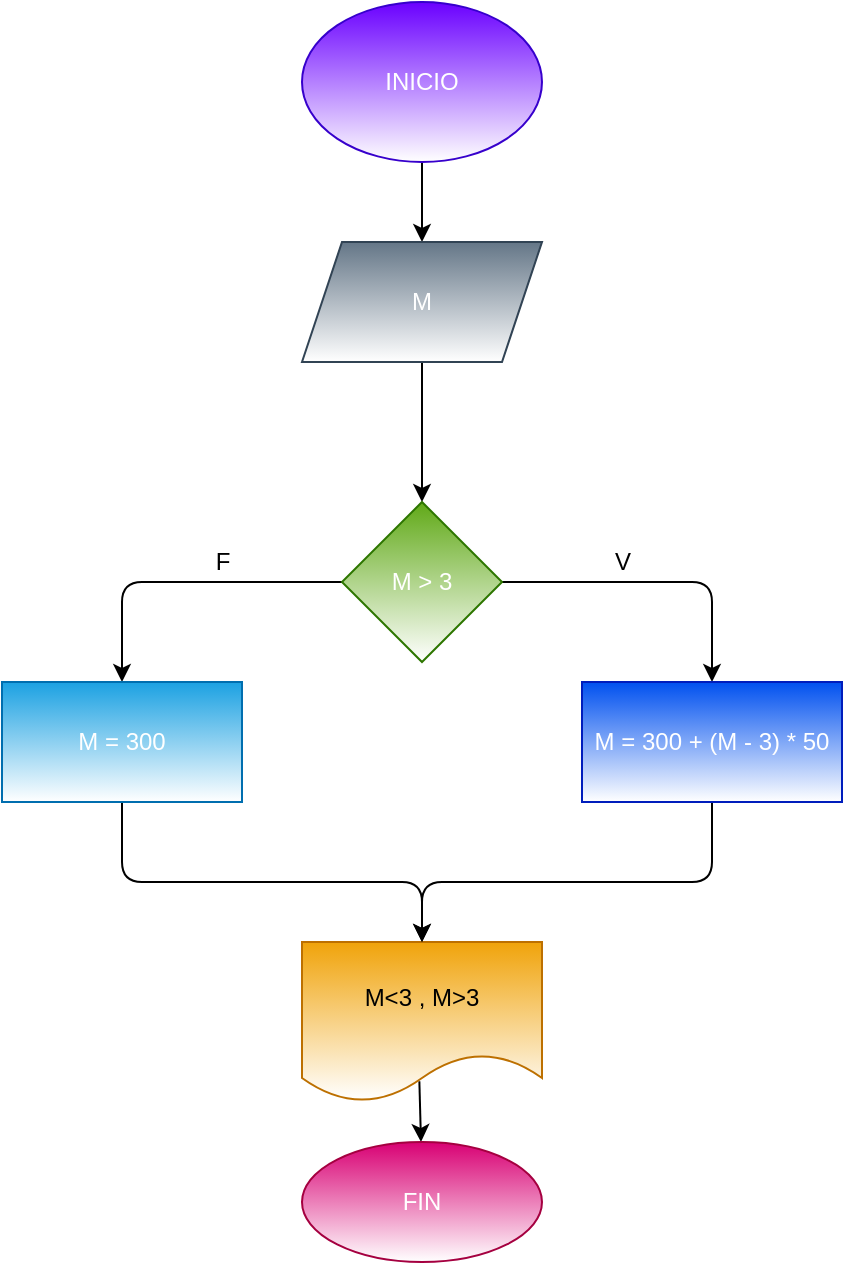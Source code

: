 <mxfile>
    <diagram id="PKscsKST7V8knK6XQsUh" name="Página-1">
        <mxGraphModel dx="173" dy="216" grid="1" gridSize="10" guides="1" tooltips="1" connect="1" arrows="1" fold="1" page="1" pageScale="1" pageWidth="827" pageHeight="1169" math="0" shadow="0">
            <root>
                <mxCell id="0"/>
                <mxCell id="1" parent="0"/>
                <mxCell id="2" value="" style="edgeStyle=none;html=1;" edge="1" parent="1" source="3" target="5">
                    <mxGeometry relative="1" as="geometry"/>
                </mxCell>
                <mxCell id="3" value="INICIO" style="ellipse;whiteSpace=wrap;html=1;fillColor=#6a00ff;fontColor=#ffffff;strokeColor=#3700CC;gradientColor=#ffffff;" vertex="1" parent="1">
                    <mxGeometry x="160" width="120" height="80" as="geometry"/>
                </mxCell>
                <mxCell id="4" value="" style="edgeStyle=none;html=1;" edge="1" parent="1" source="5" target="8">
                    <mxGeometry relative="1" as="geometry"/>
                </mxCell>
                <mxCell id="5" value="M" style="shape=parallelogram;perimeter=parallelogramPerimeter;whiteSpace=wrap;html=1;fixedSize=1;fillColor=#647687;fontColor=#ffffff;strokeColor=#314354;gradientColor=#ffffff;" vertex="1" parent="1">
                    <mxGeometry x="160" y="120" width="120" height="60" as="geometry"/>
                </mxCell>
                <mxCell id="6" value="" style="edgeStyle=none;html=1;" edge="1" parent="1" source="8" target="15">
                    <mxGeometry relative="1" as="geometry">
                        <Array as="points">
                            <mxPoint x="70" y="290"/>
                        </Array>
                    </mxGeometry>
                </mxCell>
                <mxCell id="7" value="" style="edgeStyle=none;html=1;entryX=0.5;entryY=0;entryDx=0;entryDy=0;" edge="1" parent="1" source="8" target="17">
                    <mxGeometry relative="1" as="geometry">
                        <Array as="points">
                            <mxPoint x="365" y="290"/>
                        </Array>
                    </mxGeometry>
                </mxCell>
                <mxCell id="8" value="M &amp;gt; 3" style="rhombus;whiteSpace=wrap;html=1;fillColor=#60a917;fontColor=#ffffff;strokeColor=#2D7600;gradientColor=#ffffff;" vertex="1" parent="1">
                    <mxGeometry x="180" y="250" width="80" height="80" as="geometry"/>
                </mxCell>
                <mxCell id="9" value="F" style="text;html=1;align=center;verticalAlign=middle;resizable=0;points=[];autosize=1;strokeColor=none;fillColor=none;" vertex="1" parent="1">
                    <mxGeometry x="110" y="270" width="20" height="20" as="geometry"/>
                </mxCell>
                <mxCell id="10" value="V" style="text;html=1;align=center;verticalAlign=middle;resizable=0;points=[];autosize=1;strokeColor=none;fillColor=none;" vertex="1" parent="1">
                    <mxGeometry x="310" y="270" width="20" height="20" as="geometry"/>
                </mxCell>
                <mxCell id="11" value="" style="edgeStyle=none;html=1;exitX=0.489;exitY=0.87;exitDx=0;exitDy=0;exitPerimeter=0;" edge="1" parent="1" source="12" target="13">
                    <mxGeometry relative="1" as="geometry"/>
                </mxCell>
                <mxCell id="12" value="M&amp;lt;3 , M&amp;gt;3" style="shape=document;whiteSpace=wrap;html=1;boundedLbl=1;fillColor=#f0a30a;fontColor=#000000;strokeColor=#BD7000;gradientColor=#ffffff;" vertex="1" parent="1">
                    <mxGeometry x="160" y="470" width="120" height="80" as="geometry"/>
                </mxCell>
                <mxCell id="13" value="FIN" style="ellipse;whiteSpace=wrap;html=1;fillColor=#d80073;fontColor=#ffffff;strokeColor=#A50040;gradientColor=#ffffff;" vertex="1" parent="1">
                    <mxGeometry x="160" y="570" width="120" height="60" as="geometry"/>
                </mxCell>
                <mxCell id="14" value="" style="edgeStyle=none;html=1;entryX=0.5;entryY=0;entryDx=0;entryDy=0;" edge="1" parent="1" source="15" target="12">
                    <mxGeometry relative="1" as="geometry">
                        <mxPoint x="70" y="480" as="targetPoint"/>
                        <Array as="points">
                            <mxPoint x="70" y="440"/>
                            <mxPoint x="220" y="440"/>
                        </Array>
                    </mxGeometry>
                </mxCell>
                <mxCell id="15" value="M = 300" style="whiteSpace=wrap;html=1;fillColor=#1ba1e2;fontColor=#ffffff;strokeColor=#006EAF;gradientColor=#ffffff;" vertex="1" parent="1">
                    <mxGeometry x="10" y="340" width="120" height="60" as="geometry"/>
                </mxCell>
                <mxCell id="16" value="" style="edgeStyle=none;html=1;entryX=0.5;entryY=0;entryDx=0;entryDy=0;" edge="1" parent="1" source="17" target="12">
                    <mxGeometry relative="1" as="geometry">
                        <mxPoint x="370" y="480" as="targetPoint"/>
                        <Array as="points">
                            <mxPoint x="365" y="440"/>
                            <mxPoint x="220" y="440"/>
                        </Array>
                    </mxGeometry>
                </mxCell>
                <mxCell id="17" value="M = 300 + (M - 3) * 50" style="whiteSpace=wrap;html=1;fillColor=#0050ef;fontColor=#ffffff;strokeColor=#001DBC;gradientColor=#ffffff;" vertex="1" parent="1">
                    <mxGeometry x="300" y="340" width="130" height="60" as="geometry"/>
                </mxCell>
            </root>
        </mxGraphModel>
    </diagram>
</mxfile>